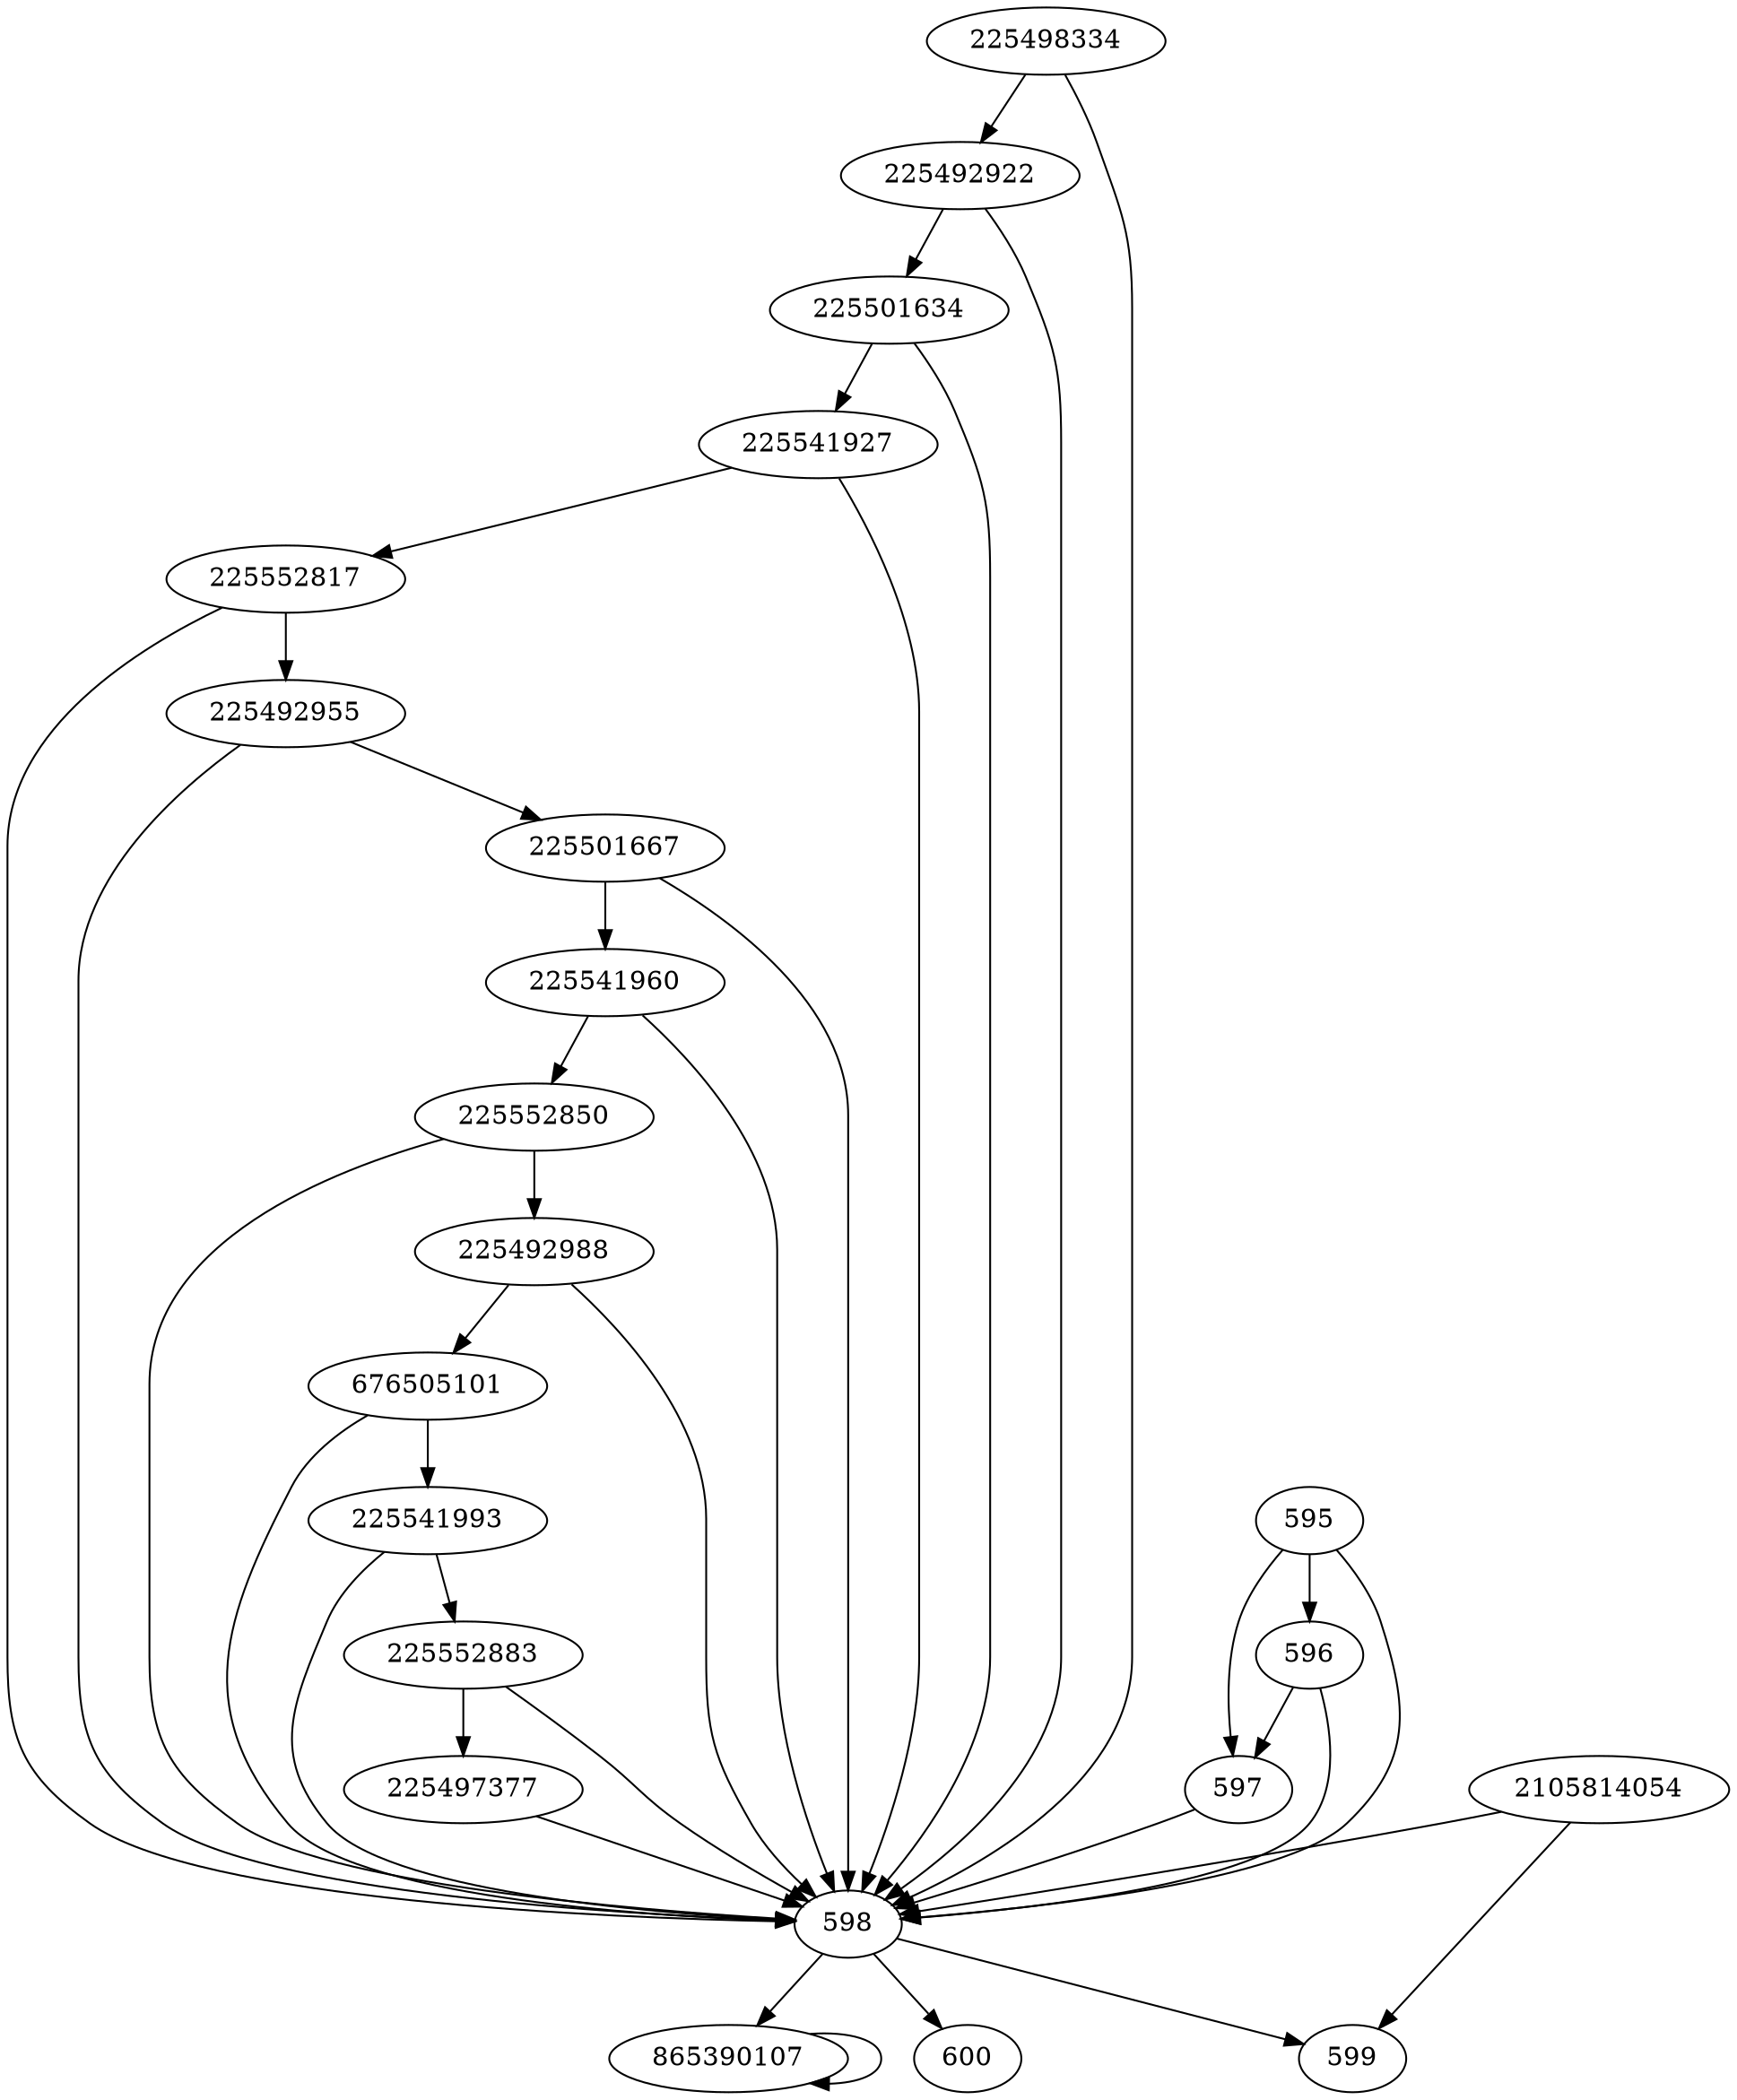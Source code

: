 digraph  {
676505101;
865390107;
225497377;
2105814054;
225541927;
225552817;
225492922;
225501634;
225541960;
225552850;
595;
596;
597;
598;
599;
600;
225492955;
225498334;
225501667;
225541993;
225552883;
225492988;
676505101 -> 598;
676505101 -> 225541993;
865390107 -> 865390107;
225497377 -> 598;
2105814054 -> 598;
2105814054 -> 599;
225541927 -> 225552817;
225541927 -> 598;
225552817 -> 225492955;
225552817 -> 598;
225492922 -> 225501634;
225492922 -> 598;
225501634 -> 598;
225501634 -> 225541927;
225541960 -> 225552850;
225541960 -> 598;
225552850 -> 225492988;
225552850 -> 598;
595 -> 597;
595 -> 598;
595 -> 596;
596 -> 597;
596 -> 598;
597 -> 598;
598 -> 865390107;
598 -> 599;
598 -> 600;
225492955 -> 225501667;
225492955 -> 598;
225498334 -> 225492922;
225498334 -> 598;
225501667 -> 598;
225501667 -> 225541960;
225541993 -> 225552883;
225541993 -> 598;
225552883 -> 225497377;
225552883 -> 598;
225492988 -> 676505101;
225492988 -> 598;
}
